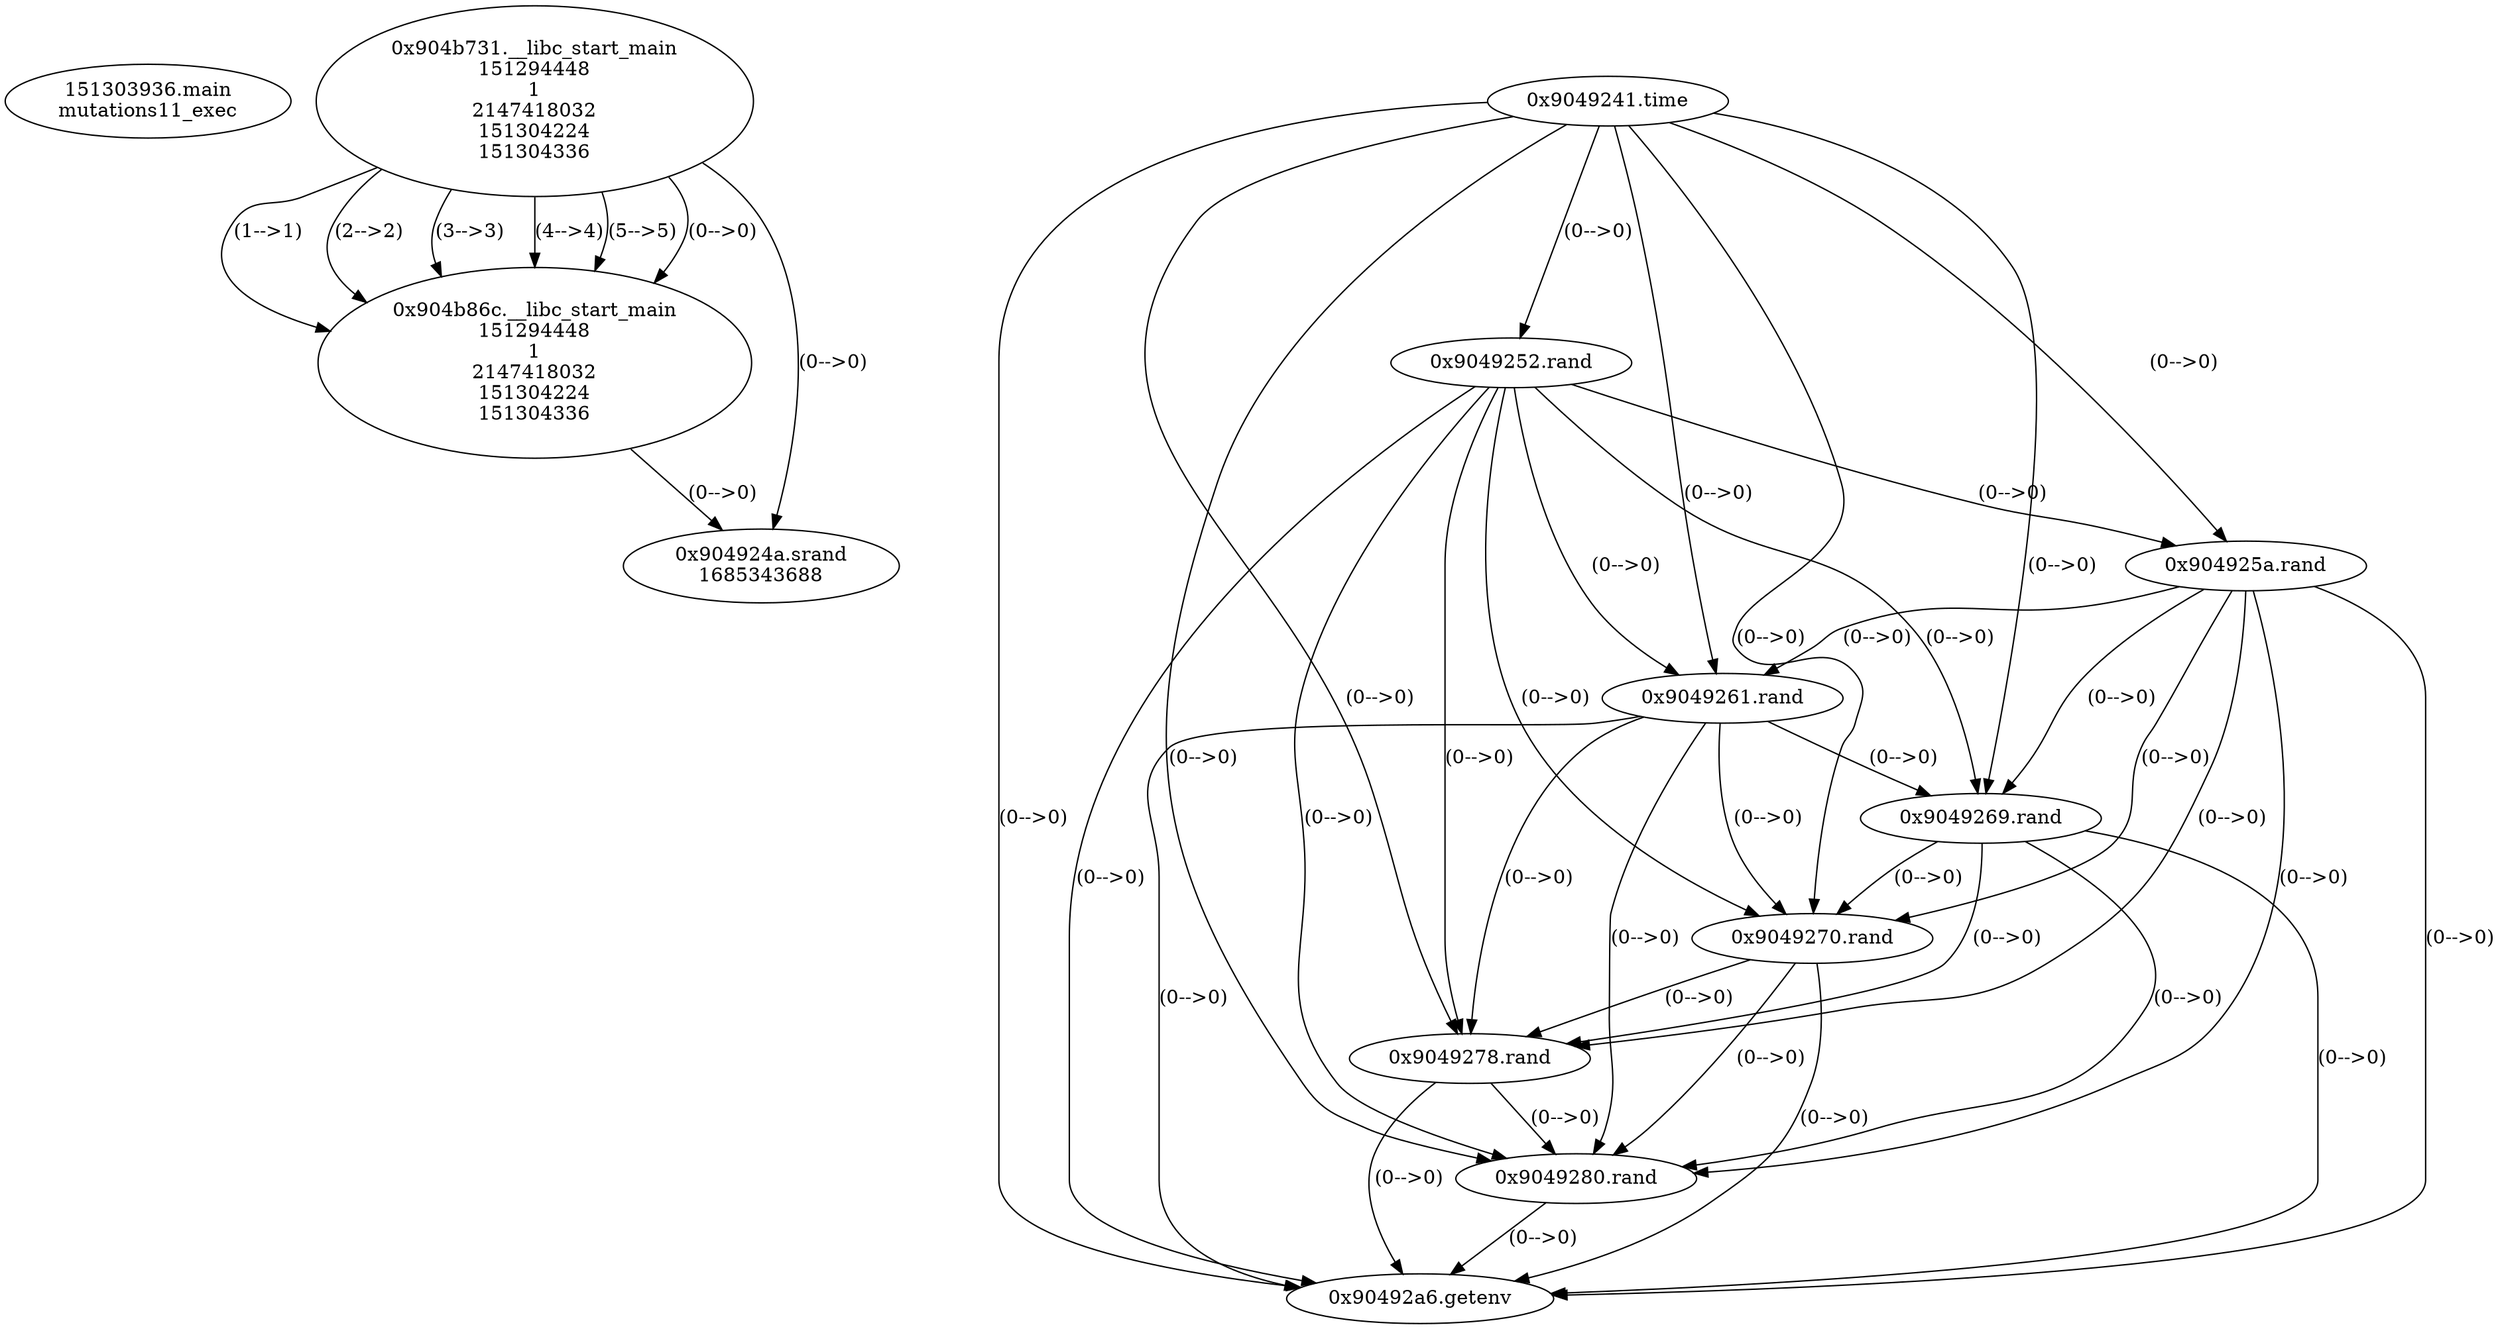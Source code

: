 // Global SCDG with merge call
digraph {
	0 [label="151303936.main
mutations11_exec"]
	1 [label="0x904b731.__libc_start_main
151294448
1
2147418032
151304224
151304336"]
	2 [label="0x904b86c.__libc_start_main
151294448
1
2147418032
151304224
151304336"]
	1 -> 2 [label="(1-->1)"]
	1 -> 2 [label="(2-->2)"]
	1 -> 2 [label="(3-->3)"]
	1 -> 2 [label="(4-->4)"]
	1 -> 2 [label="(5-->5)"]
	1 -> 2 [label="(0-->0)"]
	3 [label="0x9049241.time
"]
	4 [label="0x904924a.srand
1685343688"]
	1 -> 4 [label="(0-->0)"]
	2 -> 4 [label="(0-->0)"]
	5 [label="0x9049252.rand
"]
	3 -> 5 [label="(0-->0)"]
	6 [label="0x904925a.rand
"]
	3 -> 6 [label="(0-->0)"]
	5 -> 6 [label="(0-->0)"]
	7 [label="0x9049261.rand
"]
	3 -> 7 [label="(0-->0)"]
	5 -> 7 [label="(0-->0)"]
	6 -> 7 [label="(0-->0)"]
	8 [label="0x9049269.rand
"]
	3 -> 8 [label="(0-->0)"]
	5 -> 8 [label="(0-->0)"]
	6 -> 8 [label="(0-->0)"]
	7 -> 8 [label="(0-->0)"]
	9 [label="0x9049270.rand
"]
	3 -> 9 [label="(0-->0)"]
	5 -> 9 [label="(0-->0)"]
	6 -> 9 [label="(0-->0)"]
	7 -> 9 [label="(0-->0)"]
	8 -> 9 [label="(0-->0)"]
	10 [label="0x9049278.rand
"]
	3 -> 10 [label="(0-->0)"]
	5 -> 10 [label="(0-->0)"]
	6 -> 10 [label="(0-->0)"]
	7 -> 10 [label="(0-->0)"]
	8 -> 10 [label="(0-->0)"]
	9 -> 10 [label="(0-->0)"]
	11 [label="0x9049280.rand
"]
	3 -> 11 [label="(0-->0)"]
	5 -> 11 [label="(0-->0)"]
	6 -> 11 [label="(0-->0)"]
	7 -> 11 [label="(0-->0)"]
	8 -> 11 [label="(0-->0)"]
	9 -> 11 [label="(0-->0)"]
	10 -> 11 [label="(0-->0)"]
	12 [label="0x90492a6.getenv
"]
	3 -> 12 [label="(0-->0)"]
	5 -> 12 [label="(0-->0)"]
	6 -> 12 [label="(0-->0)"]
	7 -> 12 [label="(0-->0)"]
	8 -> 12 [label="(0-->0)"]
	9 -> 12 [label="(0-->0)"]
	10 -> 12 [label="(0-->0)"]
	11 -> 12 [label="(0-->0)"]
}
